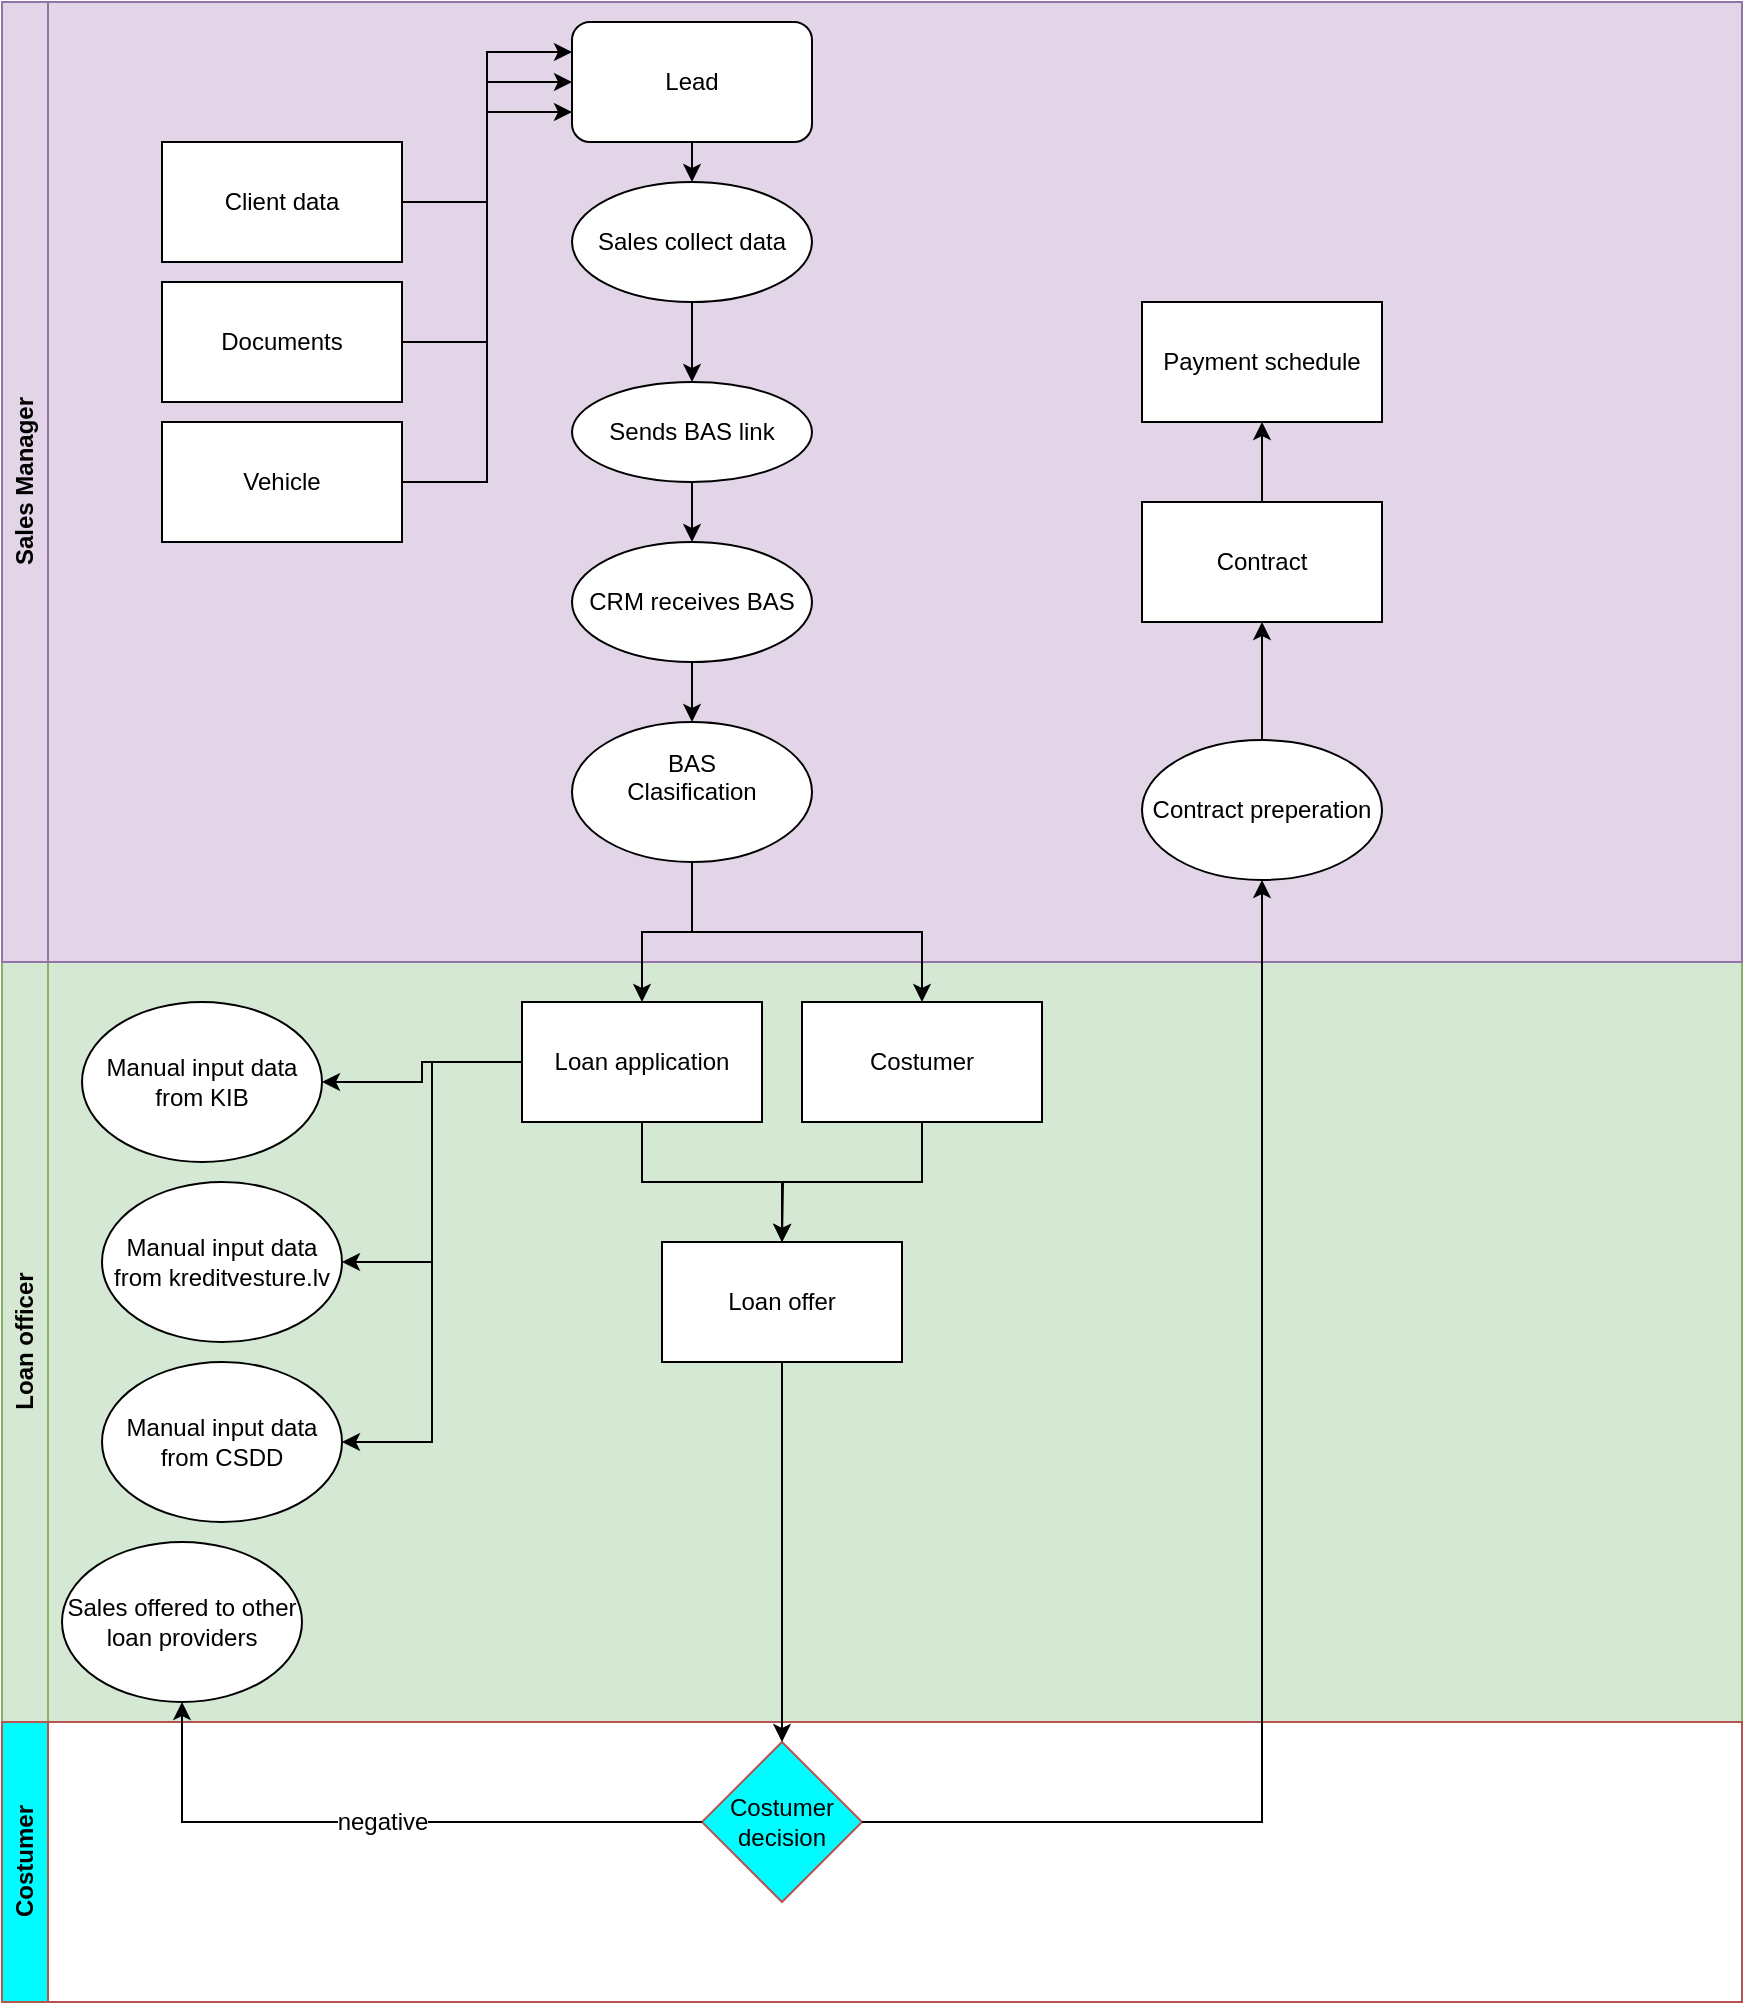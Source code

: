 <mxfile version="22.0.8" type="github">
  <diagram name="Page-1" id="oQpWDL1UtePwFkvfLQF3">
    <mxGraphModel dx="1434" dy="889" grid="1" gridSize="10" guides="1" tooltips="1" connect="1" arrows="1" fold="1" page="1" pageScale="1" pageWidth="1169" pageHeight="827" math="0" shadow="0">
      <root>
        <mxCell id="0" />
        <mxCell id="1" parent="0" />
        <mxCell id="t6QeAqtLJEUGQqe1AaOD-18" value="&lt;div&gt;Loan officer&lt;/div&gt;" style="swimlane;horizontal=0;whiteSpace=wrap;html=1;fillColor=#D5E8D4;strokeColor=#82b366;swimlaneFillColor=#D5E8D4;" parent="1" vertex="1">
          <mxGeometry x="180" y="490" width="870" height="380" as="geometry" />
        </mxCell>
        <mxCell id="yGJwZrs3DPXhvZgMjOql-21" style="edgeStyle=orthogonalEdgeStyle;rounded=0;orthogonalLoop=1;jettySize=auto;html=1;fontFamily=Helvetica;fontSize=12;fontColor=default;startSize=23;" edge="1" parent="t6QeAqtLJEUGQqe1AaOD-18" source="t6QeAqtLJEUGQqe1AaOD-16" target="t6QeAqtLJEUGQqe1AaOD-19">
          <mxGeometry relative="1" as="geometry" />
        </mxCell>
        <mxCell id="yGJwZrs3DPXhvZgMjOql-24" style="edgeStyle=orthogonalEdgeStyle;rounded=0;orthogonalLoop=1;jettySize=auto;html=1;entryX=0.5;entryY=0;entryDx=0;entryDy=0;fontFamily=Helvetica;fontSize=12;fontColor=default;startSize=23;" edge="1" parent="t6QeAqtLJEUGQqe1AaOD-18" source="t6QeAqtLJEUGQqe1AaOD-16" target="t6QeAqtLJEUGQqe1AaOD-22">
          <mxGeometry relative="1" as="geometry" />
        </mxCell>
        <mxCell id="yGJwZrs3DPXhvZgMjOql-27" style="edgeStyle=orthogonalEdgeStyle;rounded=0;orthogonalLoop=1;jettySize=auto;html=1;entryX=1;entryY=0.5;entryDx=0;entryDy=0;fontFamily=Helvetica;fontSize=12;fontColor=default;startSize=23;" edge="1" parent="t6QeAqtLJEUGQqe1AaOD-18" source="t6QeAqtLJEUGQqe1AaOD-16" target="t6QeAqtLJEUGQqe1AaOD-20">
          <mxGeometry relative="1" as="geometry" />
        </mxCell>
        <mxCell id="yGJwZrs3DPXhvZgMjOql-28" style="edgeStyle=orthogonalEdgeStyle;rounded=0;orthogonalLoop=1;jettySize=auto;html=1;entryX=1;entryY=0.5;entryDx=0;entryDy=0;fontFamily=Helvetica;fontSize=12;fontColor=default;startSize=23;" edge="1" parent="t6QeAqtLJEUGQqe1AaOD-18" source="t6QeAqtLJEUGQqe1AaOD-16" target="t6QeAqtLJEUGQqe1AaOD-21">
          <mxGeometry relative="1" as="geometry" />
        </mxCell>
        <mxCell id="t6QeAqtLJEUGQqe1AaOD-16" value="&lt;div&gt;Loan application&lt;/div&gt;" style="rounded=0;whiteSpace=wrap;html=1;" parent="t6QeAqtLJEUGQqe1AaOD-18" vertex="1">
          <mxGeometry x="260" y="20" width="120" height="60" as="geometry" />
        </mxCell>
        <mxCell id="yGJwZrs3DPXhvZgMjOql-25" style="edgeStyle=orthogonalEdgeStyle;rounded=0;orthogonalLoop=1;jettySize=auto;html=1;fontFamily=Helvetica;fontSize=12;fontColor=default;startSize=23;exitX=0.5;exitY=1;exitDx=0;exitDy=0;" edge="1" parent="t6QeAqtLJEUGQqe1AaOD-18" source="t6QeAqtLJEUGQqe1AaOD-15">
          <mxGeometry relative="1" as="geometry">
            <mxPoint x="390" y="140" as="targetPoint" />
          </mxGeometry>
        </mxCell>
        <mxCell id="t6QeAqtLJEUGQqe1AaOD-15" value="&lt;div&gt;Costumer&lt;/div&gt;" style="rounded=0;whiteSpace=wrap;html=1;" parent="t6QeAqtLJEUGQqe1AaOD-18" vertex="1">
          <mxGeometry x="400" y="20" width="120" height="60" as="geometry" />
        </mxCell>
        <mxCell id="t6QeAqtLJEUGQqe1AaOD-19" value="Manual input data from KIB" style="ellipse;whiteSpace=wrap;html=1;" parent="t6QeAqtLJEUGQqe1AaOD-18" vertex="1">
          <mxGeometry x="40" y="20" width="120" height="80" as="geometry" />
        </mxCell>
        <mxCell id="t6QeAqtLJEUGQqe1AaOD-20" value="Manual input data from kreditvesture.lv" style="ellipse;whiteSpace=wrap;html=1;" parent="t6QeAqtLJEUGQqe1AaOD-18" vertex="1">
          <mxGeometry x="50" y="110" width="120" height="80" as="geometry" />
        </mxCell>
        <mxCell id="t6QeAqtLJEUGQqe1AaOD-21" value="Manual input data from CSDD" style="ellipse;whiteSpace=wrap;html=1;" parent="t6QeAqtLJEUGQqe1AaOD-18" vertex="1">
          <mxGeometry x="50" y="200" width="120" height="80" as="geometry" />
        </mxCell>
        <mxCell id="t6QeAqtLJEUGQqe1AaOD-22" value="&lt;div&gt;Loan offer&lt;/div&gt;" style="rounded=0;whiteSpace=wrap;html=1;" parent="t6QeAqtLJEUGQqe1AaOD-18" vertex="1">
          <mxGeometry x="330" y="140" width="120" height="60" as="geometry" />
        </mxCell>
        <mxCell id="t6QeAqtLJEUGQqe1AaOD-24" value="Sales offered to other loan providers" style="ellipse;whiteSpace=wrap;html=1;" parent="t6QeAqtLJEUGQqe1AaOD-18" vertex="1">
          <mxGeometry x="30" y="290" width="120" height="80" as="geometry" />
        </mxCell>
        <mxCell id="t6QeAqtLJEUGQqe1AaOD-17" value="&lt;div&gt;Sales Manager&lt;/div&gt;" style="swimlane;horizontal=0;whiteSpace=wrap;html=1;fillColor=#E1D5E7;strokeColor=#9673a6;swimlaneFillColor=#E1D5E7;" parent="1" vertex="1">
          <mxGeometry x="180" y="10" width="870" height="480" as="geometry" />
        </mxCell>
        <mxCell id="t6QeAqtLJEUGQqe1AaOD-3" value="Vehicle" style="rounded=0;whiteSpace=wrap;html=1;" parent="t6QeAqtLJEUGQqe1AaOD-17" vertex="1">
          <mxGeometry x="80" y="210" width="120" height="60" as="geometry" />
        </mxCell>
        <mxCell id="t6QeAqtLJEUGQqe1AaOD-4" value="&lt;div&gt;Client data&lt;/div&gt;" style="rounded=0;whiteSpace=wrap;html=1;" parent="t6QeAqtLJEUGQqe1AaOD-17" vertex="1">
          <mxGeometry x="80" y="70" width="120" height="60" as="geometry" />
        </mxCell>
        <mxCell id="t6QeAqtLJEUGQqe1AaOD-8" value="&lt;div&gt;Documents&lt;/div&gt;" style="rounded=0;whiteSpace=wrap;html=1;" parent="t6QeAqtLJEUGQqe1AaOD-17" vertex="1">
          <mxGeometry x="80" y="140" width="120" height="60" as="geometry" />
        </mxCell>
        <mxCell id="yGJwZrs3DPXhvZgMjOql-14" style="edgeStyle=orthogonalEdgeStyle;rounded=0;orthogonalLoop=1;jettySize=auto;html=1;exitX=0.5;exitY=1;exitDx=0;exitDy=0;entryX=0.5;entryY=0;entryDx=0;entryDy=0;fontFamily=Helvetica;fontSize=12;fontColor=default;startSize=23;" edge="1" parent="t6QeAqtLJEUGQqe1AaOD-17" source="t6QeAqtLJEUGQqe1AaOD-2" target="t6QeAqtLJEUGQqe1AaOD-5">
          <mxGeometry relative="1" as="geometry" />
        </mxCell>
        <mxCell id="t6QeAqtLJEUGQqe1AaOD-2" value="&lt;div&gt;Sales collect data&lt;/div&gt;" style="ellipse;whiteSpace=wrap;html=1;" parent="t6QeAqtLJEUGQqe1AaOD-17" vertex="1">
          <mxGeometry x="285" y="90" width="120" height="60" as="geometry" />
        </mxCell>
        <mxCell id="yGJwZrs3DPXhvZgMjOql-15" style="edgeStyle=orthogonalEdgeStyle;rounded=0;orthogonalLoop=1;jettySize=auto;html=1;exitX=0.5;exitY=1;exitDx=0;exitDy=0;entryX=0.5;entryY=0;entryDx=0;entryDy=0;fontFamily=Helvetica;fontSize=12;fontColor=default;startSize=23;" edge="1" parent="t6QeAqtLJEUGQqe1AaOD-17" source="t6QeAqtLJEUGQqe1AaOD-5" target="t6QeAqtLJEUGQqe1AaOD-6">
          <mxGeometry relative="1" as="geometry" />
        </mxCell>
        <mxCell id="t6QeAqtLJEUGQqe1AaOD-5" value="&lt;div&gt;Sends BAS link&lt;/div&gt;" style="ellipse;whiteSpace=wrap;html=1;" parent="t6QeAqtLJEUGQqe1AaOD-17" vertex="1">
          <mxGeometry x="285" y="190" width="120" height="50" as="geometry" />
        </mxCell>
        <mxCell id="yGJwZrs3DPXhvZgMjOql-18" style="edgeStyle=orthogonalEdgeStyle;rounded=0;orthogonalLoop=1;jettySize=auto;html=1;exitX=0.5;exitY=1;exitDx=0;exitDy=0;entryX=0.5;entryY=0;entryDx=0;entryDy=0;fontFamily=Helvetica;fontSize=12;fontColor=default;startSize=23;" edge="1" parent="t6QeAqtLJEUGQqe1AaOD-17" source="t6QeAqtLJEUGQqe1AaOD-6" target="t6QeAqtLJEUGQqe1AaOD-7">
          <mxGeometry relative="1" as="geometry" />
        </mxCell>
        <mxCell id="t6QeAqtLJEUGQqe1AaOD-6" value="&lt;div&gt;CRM receives BAS&lt;/div&gt;" style="ellipse;whiteSpace=wrap;html=1;" parent="t6QeAqtLJEUGQqe1AaOD-17" vertex="1">
          <mxGeometry x="285" y="270" width="120" height="60" as="geometry" />
        </mxCell>
        <mxCell id="t6QeAqtLJEUGQqe1AaOD-7" value="BAS&lt;div&gt;Clasification&lt;/div&gt;&lt;div&gt;&lt;br&gt;&lt;/div&gt;" style="ellipse;whiteSpace=wrap;html=1;" parent="t6QeAqtLJEUGQqe1AaOD-17" vertex="1">
          <mxGeometry x="285" y="360" width="120" height="70" as="geometry" />
        </mxCell>
        <mxCell id="yGJwZrs3DPXhvZgMjOql-49" style="edgeStyle=orthogonalEdgeStyle;rounded=0;orthogonalLoop=1;jettySize=auto;html=1;entryX=0.5;entryY=1;entryDx=0;entryDy=0;fontFamily=Helvetica;fontSize=12;fontColor=default;startSize=23;" edge="1" parent="t6QeAqtLJEUGQqe1AaOD-17" source="yGJwZrs3DPXhvZgMjOql-31" target="yGJwZrs3DPXhvZgMjOql-33">
          <mxGeometry relative="1" as="geometry" />
        </mxCell>
        <mxCell id="yGJwZrs3DPXhvZgMjOql-31" value="&lt;div&gt;Contract preperation&lt;/div&gt;" style="ellipse;whiteSpace=wrap;html=1;" vertex="1" parent="t6QeAqtLJEUGQqe1AaOD-17">
          <mxGeometry x="570" y="369" width="120" height="70" as="geometry" />
        </mxCell>
        <mxCell id="yGJwZrs3DPXhvZgMjOql-50" style="edgeStyle=orthogonalEdgeStyle;rounded=0;orthogonalLoop=1;jettySize=auto;html=1;fontFamily=Helvetica;fontSize=12;fontColor=default;startSize=23;" edge="1" parent="t6QeAqtLJEUGQqe1AaOD-17" source="yGJwZrs3DPXhvZgMjOql-33" target="yGJwZrs3DPXhvZgMjOql-47">
          <mxGeometry relative="1" as="geometry" />
        </mxCell>
        <mxCell id="yGJwZrs3DPXhvZgMjOql-33" value="&lt;div&gt;Contract&lt;/div&gt;" style="rounded=0;whiteSpace=wrap;html=1;" vertex="1" parent="t6QeAqtLJEUGQqe1AaOD-17">
          <mxGeometry x="570" y="250" width="120" height="60" as="geometry" />
        </mxCell>
        <mxCell id="yGJwZrs3DPXhvZgMjOql-47" value="Payment schedule" style="rounded=0;whiteSpace=wrap;html=1;" vertex="1" parent="t6QeAqtLJEUGQqe1AaOD-17">
          <mxGeometry x="570" y="150" width="120" height="60" as="geometry" />
        </mxCell>
        <mxCell id="yGJwZrs3DPXhvZgMjOql-13" style="edgeStyle=orthogonalEdgeStyle;rounded=0;orthogonalLoop=1;jettySize=auto;html=1;exitX=0.5;exitY=1;exitDx=0;exitDy=0;entryX=0.5;entryY=0;entryDx=0;entryDy=0;fontFamily=Helvetica;fontSize=12;fontColor=default;startSize=23;" edge="1" parent="1" source="t6QeAqtLJEUGQqe1AaOD-1" target="t6QeAqtLJEUGQqe1AaOD-2">
          <mxGeometry relative="1" as="geometry" />
        </mxCell>
        <mxCell id="t6QeAqtLJEUGQqe1AaOD-1" value="&lt;div&gt;Lead&lt;/div&gt;" style="rounded=1;whiteSpace=wrap;html=1;" parent="1" vertex="1">
          <mxGeometry x="465" y="20" width="120" height="60" as="geometry" />
        </mxCell>
        <mxCell id="yGJwZrs3DPXhvZgMjOql-9" value="&lt;div&gt;Costumer&lt;/div&gt;" style="swimlane;horizontal=0;whiteSpace=wrap;html=1;strokeColor=#b85450;align=center;verticalAlign=middle;fontFamily=Helvetica;fontSize=12;fontColor=default;startSize=23;fillColor=#00fcff;" vertex="1" parent="1">
          <mxGeometry x="180" y="870" width="870" height="140" as="geometry" />
        </mxCell>
        <mxCell id="t6QeAqtLJEUGQqe1AaOD-23" value="Costumer decision" style="rhombus;whiteSpace=wrap;html=1;strokeColor=#b85450;align=center;verticalAlign=middle;fontFamily=Helvetica;fontSize=12;fontColor=default;startSize=23;fillColor=#00fcff;" parent="yGJwZrs3DPXhvZgMjOql-9" vertex="1">
          <mxGeometry x="350" y="10" width="80" height="80" as="geometry" />
        </mxCell>
        <mxCell id="yGJwZrs3DPXhvZgMjOql-10" style="edgeStyle=orthogonalEdgeStyle;rounded=0;orthogonalLoop=1;jettySize=auto;html=1;exitX=1;exitY=0.5;exitDx=0;exitDy=0;fontFamily=Helvetica;fontSize=12;fontColor=default;startSize=23;" edge="1" parent="1" source="t6QeAqtLJEUGQqe1AaOD-4" target="t6QeAqtLJEUGQqe1AaOD-1">
          <mxGeometry relative="1" as="geometry" />
        </mxCell>
        <mxCell id="yGJwZrs3DPXhvZgMjOql-11" style="edgeStyle=orthogonalEdgeStyle;rounded=0;orthogonalLoop=1;jettySize=auto;html=1;exitX=1;exitY=0.5;exitDx=0;exitDy=0;entryX=0;entryY=0.75;entryDx=0;entryDy=0;fontFamily=Helvetica;fontSize=12;fontColor=default;startSize=23;" edge="1" parent="1" source="t6QeAqtLJEUGQqe1AaOD-8" target="t6QeAqtLJEUGQqe1AaOD-1">
          <mxGeometry relative="1" as="geometry" />
        </mxCell>
        <mxCell id="yGJwZrs3DPXhvZgMjOql-12" style="edgeStyle=orthogonalEdgeStyle;rounded=0;orthogonalLoop=1;jettySize=auto;html=1;entryX=0;entryY=0.25;entryDx=0;entryDy=0;fontFamily=Helvetica;fontSize=12;fontColor=default;startSize=23;" edge="1" parent="1" source="t6QeAqtLJEUGQqe1AaOD-3" target="t6QeAqtLJEUGQqe1AaOD-1">
          <mxGeometry relative="1" as="geometry" />
        </mxCell>
        <mxCell id="yGJwZrs3DPXhvZgMjOql-19" style="edgeStyle=orthogonalEdgeStyle;rounded=0;orthogonalLoop=1;jettySize=auto;html=1;exitX=0.5;exitY=1;exitDx=0;exitDy=0;fontFamily=Helvetica;fontSize=12;fontColor=default;startSize=23;" edge="1" parent="1" source="t6QeAqtLJEUGQqe1AaOD-7" target="t6QeAqtLJEUGQqe1AaOD-16">
          <mxGeometry relative="1" as="geometry" />
        </mxCell>
        <mxCell id="yGJwZrs3DPXhvZgMjOql-20" style="edgeStyle=orthogonalEdgeStyle;rounded=0;orthogonalLoop=1;jettySize=auto;html=1;fontFamily=Helvetica;fontSize=12;fontColor=default;startSize=23;" edge="1" parent="1" source="t6QeAqtLJEUGQqe1AaOD-7" target="t6QeAqtLJEUGQqe1AaOD-15">
          <mxGeometry relative="1" as="geometry" />
        </mxCell>
        <mxCell id="yGJwZrs3DPXhvZgMjOql-29" style="edgeStyle=orthogonalEdgeStyle;rounded=0;orthogonalLoop=1;jettySize=auto;html=1;entryX=0.5;entryY=0;entryDx=0;entryDy=0;fontFamily=Helvetica;fontSize=12;fontColor=default;startSize=23;" edge="1" parent="1" source="t6QeAqtLJEUGQqe1AaOD-22" target="t6QeAqtLJEUGQqe1AaOD-23">
          <mxGeometry relative="1" as="geometry" />
        </mxCell>
        <mxCell id="yGJwZrs3DPXhvZgMjOql-30" value="&lt;div&gt;negative&lt;/div&gt;" style="edgeStyle=orthogonalEdgeStyle;rounded=0;orthogonalLoop=1;jettySize=auto;html=1;entryX=0.5;entryY=1;entryDx=0;entryDy=0;fontFamily=Helvetica;fontSize=12;fontColor=default;startSize=23;" edge="1" parent="1" source="t6QeAqtLJEUGQqe1AaOD-23" target="t6QeAqtLJEUGQqe1AaOD-24">
          <mxGeometry relative="1" as="geometry" />
        </mxCell>
        <mxCell id="yGJwZrs3DPXhvZgMjOql-48" style="edgeStyle=orthogonalEdgeStyle;rounded=0;orthogonalLoop=1;jettySize=auto;html=1;entryX=0.5;entryY=1;entryDx=0;entryDy=0;fontFamily=Helvetica;fontSize=12;fontColor=default;startSize=23;" edge="1" parent="1" source="t6QeAqtLJEUGQqe1AaOD-23" target="yGJwZrs3DPXhvZgMjOql-31">
          <mxGeometry relative="1" as="geometry" />
        </mxCell>
      </root>
    </mxGraphModel>
  </diagram>
</mxfile>
